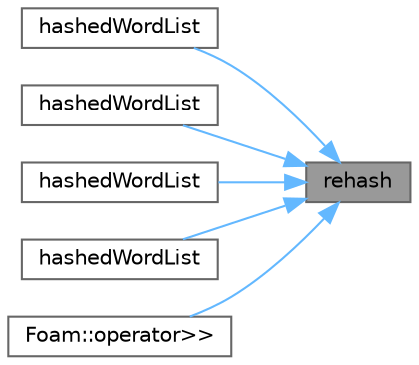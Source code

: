 digraph "rehash"
{
 // LATEX_PDF_SIZE
  bgcolor="transparent";
  edge [fontname=Helvetica,fontsize=10,labelfontname=Helvetica,labelfontsize=10];
  node [fontname=Helvetica,fontsize=10,shape=box,height=0.2,width=0.4];
  rankdir="RL";
  Node1 [id="Node000001",label="rehash",height=0.2,width=0.4,color="gray40", fillcolor="grey60", style="filled", fontcolor="black",tooltip=" "];
  Node1 -> Node2 [id="edge1_Node000001_Node000002",dir="back",color="steelblue1",style="solid",tooltip=" "];
  Node2 [id="Node000002",label="hashedWordList",height=0.2,width=0.4,color="grey40", fillcolor="white", style="filled",URL="$classFoam_1_1hashedWordList.html#a4382bb24f56c1d05e008d9cb2798b6e7",tooltip=" "];
  Node1 -> Node3 [id="edge2_Node000001_Node000003",dir="back",color="steelblue1",style="solid",tooltip=" "];
  Node3 [id="Node000003",label="hashedWordList",height=0.2,width=0.4,color="grey40", fillcolor="white", style="filled",URL="$classFoam_1_1hashedWordList.html#af6f8e24ec6a5c1fe29e90f68c5545bd6",tooltip=" "];
  Node1 -> Node4 [id="edge3_Node000001_Node000004",dir="back",color="steelblue1",style="solid",tooltip=" "];
  Node4 [id="Node000004",label="hashedWordList",height=0.2,width=0.4,color="grey40", fillcolor="white", style="filled",URL="$classFoam_1_1hashedWordList.html#ab42c5d6a5cb7c1fa547ebc957bf1782c",tooltip=" "];
  Node1 -> Node5 [id="edge4_Node000001_Node000005",dir="back",color="steelblue1",style="solid",tooltip=" "];
  Node5 [id="Node000005",label="hashedWordList",height=0.2,width=0.4,color="grey40", fillcolor="white", style="filled",URL="$classFoam_1_1hashedWordList.html#a6ea381afdc51c22a2d9a25c3f1f1cfb3",tooltip=" "];
  Node1 -> Node6 [id="edge5_Node000001_Node000006",dir="back",color="steelblue1",style="solid",tooltip=" "];
  Node6 [id="Node000006",label="Foam::operator\>\>",height=0.2,width=0.4,color="grey40", fillcolor="white", style="filled",URL="$namespaceFoam.html#a6b5e74aec489b3df35aaa02b76f47b3c",tooltip=" "];
}
